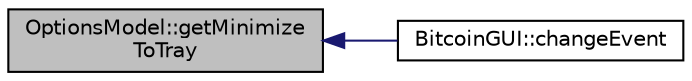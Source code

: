 digraph "OptionsModel::getMinimizeToTray"
{
  edge [fontname="Helvetica",fontsize="10",labelfontname="Helvetica",labelfontsize="10"];
  node [fontname="Helvetica",fontsize="10",shape=record];
  rankdir="LR";
  Node151 [label="OptionsModel::getMinimize\lToTray",height=0.2,width=0.4,color="black", fillcolor="grey75", style="filled", fontcolor="black"];
  Node151 -> Node152 [dir="back",color="midnightblue",fontsize="10",style="solid",fontname="Helvetica"];
  Node152 [label="BitcoinGUI::changeEvent",height=0.2,width=0.4,color="black", fillcolor="white", style="filled",URL="$class_bitcoin_g_u_i.html#a11e94d1243e51b6398e7ca4079f7c46a"];
}
